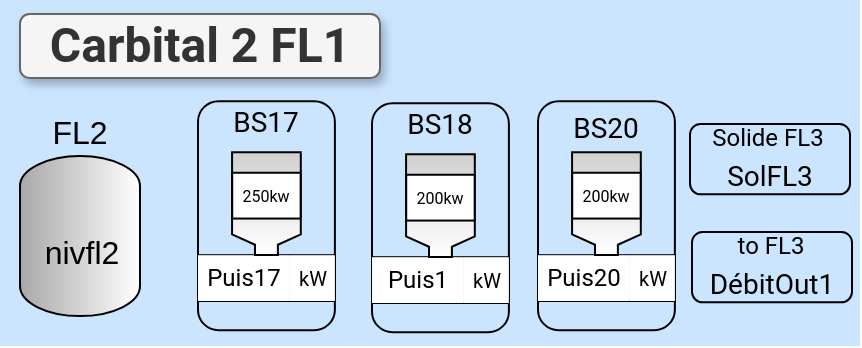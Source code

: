 <mxfile version="24.7.5">
  <diagram name="Page-1" id="UOwQIpR7T4vu_t6FznxB">
    <mxGraphModel dx="880" dy="468" grid="1" gridSize="10" guides="1" tooltips="1" connect="1" arrows="1" fold="1" page="1" pageScale="1" pageWidth="850" pageHeight="1100" math="0" shadow="0">
      <root>
        <mxCell id="0" />
        <mxCell id="1" parent="0" />
        <mxCell id="n-UdIjcbDTsLEZm3xPbp-1" value="" style="group" connectable="0" vertex="1" parent="1">
          <mxGeometry x="10" y="10" width="430" height="173" as="geometry" />
        </mxCell>
        <mxCell id="n-UdIjcbDTsLEZm3xPbp-2" value="" style="group;fillColor=#CCE5FF;strokeColor=none;container=0;fontFamily=roboto;fontSource=https%3A%2F%2Ffonts.googleapis.com%2Fcss%3Ffamily%3Droboto;strokeWidth=4;" connectable="0" vertex="1" parent="n-UdIjcbDTsLEZm3xPbp-1">
          <mxGeometry width="430" height="173" as="geometry" />
        </mxCell>
        <mxCell id="n-UdIjcbDTsLEZm3xPbp-3" value="" style="verticalLabelPosition=bottom;outlineConnect=0;align=center;dashed=0;html=1;verticalAlign=top;shape=mxgraph.pid2misc.column;columnType=common;fontSize=22;gradientColor=#A8A8A8;gradientDirection=west;fontColor=#1F497D;container=0;" vertex="1" parent="n-UdIjcbDTsLEZm3xPbp-1">
          <mxGeometry x="10" y="78.04" width="60" height="80" as="geometry" />
        </mxCell>
        <mxCell id="n-UdIjcbDTsLEZm3xPbp-4" value="FL2" style="text;html=1;strokeColor=none;fillColor=none;align=center;verticalAlign=middle;whiteSpace=wrap;rounded=0;fontSize=16;container=0;" vertex="1" parent="n-UdIjcbDTsLEZm3xPbp-1">
          <mxGeometry x="10" y="51.04" width="60" height="30" as="geometry" />
        </mxCell>
        <mxCell id="n-UdIjcbDTsLEZm3xPbp-5" value="nivfl2" style="text;html=1;strokeColor=none;fillColor=none;align=center;verticalAlign=middle;whiteSpace=wrap;rounded=0;fontSize=16;container=0;" vertex="1" parent="n-UdIjcbDTsLEZm3xPbp-1">
          <mxGeometry x="11" y="111.04" width="60" height="30" as="geometry" />
        </mxCell>
        <mxCell id="n-UdIjcbDTsLEZm3xPbp-6" value="" style="rounded=0;whiteSpace=wrap;html=1;fillColor=none;container=0;fontFamily=roboto;fontSource=https%3A%2F%2Ffonts.googleapis.com%2Fcss%3Ffamily%3Droboto;" vertex="1" parent="n-UdIjcbDTsLEZm3xPbp-1">
          <mxGeometry x="99.0" y="127.602" width="68.444" height="22.905" as="geometry" />
        </mxCell>
        <mxCell id="n-UdIjcbDTsLEZm3xPbp-7" value="" style="whiteSpace=wrap;html=1;fillColor=none;container=0;fontFamily=roboto;fontSource=https%3A%2F%2Ffonts.googleapis.com%2Fcss%3Ffamily%3Droboto;rounded=1;" vertex="1" parent="n-UdIjcbDTsLEZm3xPbp-1">
          <mxGeometry x="99.0" y="50.564" width="68.444" height="114.523" as="geometry" />
        </mxCell>
        <mxCell id="n-UdIjcbDTsLEZm3xPbp-8" value="BS17" style="text;html=1;strokeColor=none;fillColor=none;align=center;verticalAlign=middle;whiteSpace=wrap;rounded=0;container=0;fontSize=14;fontFamily=roboto;fontSource=https%3A%2F%2Ffonts.googleapis.com%2Fcss%3Ffamily%3Droboto;" vertex="1" parent="n-UdIjcbDTsLEZm3xPbp-1">
          <mxGeometry x="99.0" y="44" width="68.444" height="34.357" as="geometry" />
        </mxCell>
        <mxCell id="n-UdIjcbDTsLEZm3xPbp-9" value="kW" style="whiteSpace=wrap;html=1;strokeColor=none;fontSize=10;container=0;fontFamily=roboto;fontSource=https%3A%2F%2Ffonts.googleapis.com%2Fcss%3Ffamily%3Droboto;" vertex="1" parent="n-UdIjcbDTsLEZm3xPbp-1">
          <mxGeometry x="144.63" y="127.602" width="22.815" height="22.905" as="geometry" />
        </mxCell>
        <mxCell id="n-UdIjcbDTsLEZm3xPbp-10" value="Puis17" style="whiteSpace=wrap;html=1;strokeColor=none;container=0;fontFamily=roboto;fontSource=https%3A%2F%2Ffonts.googleapis.com%2Fcss%3Ffamily%3Droboto;" vertex="1" parent="n-UdIjcbDTsLEZm3xPbp-1">
          <mxGeometry x="99.0" y="127.602" width="45.63" height="22.905" as="geometry" />
        </mxCell>
        <mxCell id="n-UdIjcbDTsLEZm3xPbp-11" value="" style="shape=mxgraph.pid.shaping_machines.shaping_machine_(horizontal);html=1;pointerEvents=1;align=center;verticalLabelPosition=bottom;verticalAlign=top;dashed=0;gradientColor=#D0D0D0;gradientDirection=west;container=0;rotation=90;fontFamily=roboto;fontSource=https%3A%2F%2Ffonts.googleapis.com%2Fcss%3Ffamily%3Droboto;" vertex="1" parent="n-UdIjcbDTsLEZm3xPbp-1">
          <mxGeometry x="107.556" y="84.656" width="51.333" height="34.357" as="geometry" />
        </mxCell>
        <mxCell id="n-UdIjcbDTsLEZm3xPbp-12" value="250kw" style="whiteSpace=wrap;html=1;container=0;fontSize=8;fontFamily=roboto;fontSource=https%3A%2F%2Ffonts.googleapis.com%2Fcss%3Ffamily%3Droboto;" vertex="1" parent="n-UdIjcbDTsLEZm3xPbp-1">
          <mxGeometry x="116.111" y="86.373" width="34.222" height="22.905" as="geometry" />
        </mxCell>
        <mxCell id="n-UdIjcbDTsLEZm3xPbp-13" value="" style="rounded=0;whiteSpace=wrap;html=1;fillColor=none;container=0;fontFamily=roboto;fontSource=https%3A%2F%2Ffonts.googleapis.com%2Fcss%3Ffamily%3Droboto;" vertex="1" parent="n-UdIjcbDTsLEZm3xPbp-1">
          <mxGeometry x="186.0" y="128.602" width="68.444" height="22.905" as="geometry" />
        </mxCell>
        <mxCell id="n-UdIjcbDTsLEZm3xPbp-14" value="" style="whiteSpace=wrap;html=1;fillColor=none;container=0;fontFamily=roboto;fontSource=https%3A%2F%2Ffonts.googleapis.com%2Fcss%3Ffamily%3Droboto;rounded=1;" vertex="1" parent="n-UdIjcbDTsLEZm3xPbp-1">
          <mxGeometry x="186.0" y="51.564" width="68.444" height="114.523" as="geometry" />
        </mxCell>
        <mxCell id="n-UdIjcbDTsLEZm3xPbp-15" value="BS18" style="text;html=1;strokeColor=none;fillColor=none;align=center;verticalAlign=middle;whiteSpace=wrap;rounded=0;container=0;fontSize=14;fontFamily=roboto;fontSource=https%3A%2F%2Ffonts.googleapis.com%2Fcss%3Ffamily%3Droboto;" vertex="1" parent="n-UdIjcbDTsLEZm3xPbp-1">
          <mxGeometry x="186.0" y="45" width="68.444" height="34.357" as="geometry" />
        </mxCell>
        <mxCell id="n-UdIjcbDTsLEZm3xPbp-16" value="kW" style="whiteSpace=wrap;html=1;strokeColor=none;fontSize=10;container=0;fontFamily=roboto;fontSource=https%3A%2F%2Ffonts.googleapis.com%2Fcss%3Ffamily%3Droboto;" vertex="1" parent="n-UdIjcbDTsLEZm3xPbp-1">
          <mxGeometry x="231.63" y="128.602" width="22.815" height="22.905" as="geometry" />
        </mxCell>
        <mxCell id="n-UdIjcbDTsLEZm3xPbp-17" value="Puis1" style="whiteSpace=wrap;html=1;strokeColor=none;container=0;fontFamily=roboto;fontSource=https%3A%2F%2Ffonts.googleapis.com%2Fcss%3Ffamily%3Droboto;" vertex="1" parent="n-UdIjcbDTsLEZm3xPbp-1">
          <mxGeometry x="186.0" y="128.602" width="45.63" height="22.905" as="geometry" />
        </mxCell>
        <mxCell id="n-UdIjcbDTsLEZm3xPbp-18" value="" style="shape=mxgraph.pid.shaping_machines.shaping_machine_(horizontal);html=1;pointerEvents=1;align=center;verticalLabelPosition=bottom;verticalAlign=top;dashed=0;gradientColor=#D0D0D0;gradientDirection=west;container=0;rotation=90;fontFamily=roboto;fontSource=https%3A%2F%2Ffonts.googleapis.com%2Fcss%3Ffamily%3Droboto;" vertex="1" parent="n-UdIjcbDTsLEZm3xPbp-1">
          <mxGeometry x="194.556" y="85.656" width="51.333" height="34.357" as="geometry" />
        </mxCell>
        <mxCell id="n-UdIjcbDTsLEZm3xPbp-19" value="200kw" style="whiteSpace=wrap;html=1;container=0;fontSize=8;fontFamily=roboto;fontSource=https%3A%2F%2Ffonts.googleapis.com%2Fcss%3Ffamily%3Droboto;" vertex="1" parent="n-UdIjcbDTsLEZm3xPbp-1">
          <mxGeometry x="203.111" y="87.373" width="34.222" height="22.905" as="geometry" />
        </mxCell>
        <mxCell id="n-UdIjcbDTsLEZm3xPbp-20" value="" style="rounded=0;whiteSpace=wrap;html=1;fillColor=none;container=0;fontFamily=roboto;fontSource=https%3A%2F%2Ffonts.googleapis.com%2Fcss%3Ffamily%3Droboto;" vertex="1" parent="n-UdIjcbDTsLEZm3xPbp-1">
          <mxGeometry x="269.0" y="127.602" width="68.444" height="22.905" as="geometry" />
        </mxCell>
        <mxCell id="n-UdIjcbDTsLEZm3xPbp-21" value="" style="whiteSpace=wrap;html=1;fillColor=none;container=0;fontFamily=roboto;fontSource=https%3A%2F%2Ffonts.googleapis.com%2Fcss%3Ffamily%3Droboto;rounded=1;" vertex="1" parent="n-UdIjcbDTsLEZm3xPbp-1">
          <mxGeometry x="269.0" y="50.564" width="68.444" height="114.523" as="geometry" />
        </mxCell>
        <mxCell id="n-UdIjcbDTsLEZm3xPbp-22" value="BS20" style="text;html=1;strokeColor=none;fillColor=none;align=center;verticalAlign=middle;whiteSpace=wrap;rounded=0;container=0;fontSize=14;fontFamily=roboto;fontSource=https%3A%2F%2Ffonts.googleapis.com%2Fcss%3Ffamily%3Droboto;" vertex="1" parent="n-UdIjcbDTsLEZm3xPbp-1">
          <mxGeometry x="269" y="50" width="68.44" height="28.36" as="geometry" />
        </mxCell>
        <mxCell id="n-UdIjcbDTsLEZm3xPbp-23" value="kW" style="whiteSpace=wrap;html=1;strokeColor=none;fontSize=10;container=0;fontFamily=roboto;fontSource=https%3A%2F%2Ffonts.googleapis.com%2Fcss%3Ffamily%3Droboto;" vertex="1" parent="n-UdIjcbDTsLEZm3xPbp-1">
          <mxGeometry x="314.63" y="127.602" width="22.815" height="22.905" as="geometry" />
        </mxCell>
        <mxCell id="n-UdIjcbDTsLEZm3xPbp-24" value="Puis20" style="whiteSpace=wrap;html=1;strokeColor=none;container=0;fontFamily=roboto;fontSource=https%3A%2F%2Ffonts.googleapis.com%2Fcss%3Ffamily%3Droboto;" vertex="1" parent="n-UdIjcbDTsLEZm3xPbp-1">
          <mxGeometry x="269.0" y="127.602" width="45.63" height="22.905" as="geometry" />
        </mxCell>
        <mxCell id="n-UdIjcbDTsLEZm3xPbp-25" value="" style="shape=mxgraph.pid.shaping_machines.shaping_machine_(horizontal);html=1;pointerEvents=1;align=center;verticalLabelPosition=bottom;verticalAlign=top;dashed=0;gradientColor=#D0D0D0;gradientDirection=west;container=0;rotation=90;fontFamily=roboto;fontSource=https%3A%2F%2Ffonts.googleapis.com%2Fcss%3Ffamily%3Droboto;" vertex="1" parent="n-UdIjcbDTsLEZm3xPbp-1">
          <mxGeometry x="277.556" y="84.656" width="51.333" height="34.357" as="geometry" />
        </mxCell>
        <mxCell id="n-UdIjcbDTsLEZm3xPbp-26" value="200kw" style="whiteSpace=wrap;html=1;container=0;fontSize=8;fontFamily=roboto;fontSource=https%3A%2F%2Ffonts.googleapis.com%2Fcss%3Ffamily%3Droboto;" vertex="1" parent="n-UdIjcbDTsLEZm3xPbp-1">
          <mxGeometry x="286.111" y="86.373" width="34.222" height="22.905" as="geometry" />
        </mxCell>
        <mxCell id="n-UdIjcbDTsLEZm3xPbp-27" value="Carbital 2 FL1" style="text;html=1;strokeColor=#666666;fillColor=#f5f5f5;align=center;verticalAlign=middle;whiteSpace=wrap;rounded=1;fontSize=24;container=0;fontStyle=1;fontFamily=roboto;fontSource=https%3A%2F%2Ffonts.googleapis.com%2Fcss%3Ffamily%3Droboto;fontColor=#333333;shadow=1;" vertex="1" parent="n-UdIjcbDTsLEZm3xPbp-1">
          <mxGeometry x="10" y="7" width="180" height="32" as="geometry" />
        </mxCell>
        <mxCell id="n-UdIjcbDTsLEZm3xPbp-28" value="" style="group" vertex="1" connectable="0" parent="1">
          <mxGeometry x="356" y="122.98" width="80" height="38.17" as="geometry" />
        </mxCell>
        <mxCell id="n-UdIjcbDTsLEZm3xPbp-29" value="" style="whiteSpace=wrap;html=1;container=0;fillColor=none;fontFamily=roboto;fontSource=https%3A%2F%2Ffonts.googleapis.com%2Fcss%3Ffamily%3Droboto;rounded=1;" vertex="1" parent="n-UdIjcbDTsLEZm3xPbp-28">
          <mxGeometry y="3.024" width="80" height="35.146" as="geometry" />
        </mxCell>
        <mxCell id="n-UdIjcbDTsLEZm3xPbp-30" value="DébitOut1" style="rounded=0;whiteSpace=wrap;html=1;strokeColor=none;fillColor=none;container=0;fontFamily=roboto;fontSource=https%3A%2F%2Ffonts.googleapis.com%2Fcss%3Ffamily%3Droboto;fontSize=14;" vertex="1" parent="n-UdIjcbDTsLEZm3xPbp-28">
          <mxGeometry y="19.082" width="80" height="19.088" as="geometry" />
        </mxCell>
        <mxCell id="n-UdIjcbDTsLEZm3xPbp-31" value="to FL3" style="text;html=1;strokeColor=none;fillColor=none;align=center;verticalAlign=middle;whiteSpace=wrap;rounded=0;container=0;fontFamily=roboto;fontSource=https%3A%2F%2Ffonts.googleapis.com%2Fcss%3Ffamily%3Droboto;" vertex="1" parent="n-UdIjcbDTsLEZm3xPbp-28">
          <mxGeometry x="6.48" width="67.048" height="19.085" as="geometry" />
        </mxCell>
        <mxCell id="n-UdIjcbDTsLEZm3xPbp-32" value="" style="group" vertex="1" connectable="0" parent="1">
          <mxGeometry x="355" y="68.98" width="80" height="38.17" as="geometry" />
        </mxCell>
        <mxCell id="n-UdIjcbDTsLEZm3xPbp-33" value="" style="whiteSpace=wrap;html=1;container=0;fillColor=none;fontFamily=roboto;fontSource=https%3A%2F%2Ffonts.googleapis.com%2Fcss%3Ffamily%3Droboto;rounded=1;" vertex="1" parent="n-UdIjcbDTsLEZm3xPbp-32">
          <mxGeometry y="3.024" width="80" height="35.146" as="geometry" />
        </mxCell>
        <mxCell id="n-UdIjcbDTsLEZm3xPbp-34" value="SolFL3" style="rounded=0;whiteSpace=wrap;html=1;strokeColor=none;fillColor=none;container=0;fontFamily=roboto;fontSource=https%3A%2F%2Ffonts.googleapis.com%2Fcss%3Ffamily%3Droboto;fontSize=14;" vertex="1" parent="n-UdIjcbDTsLEZm3xPbp-32">
          <mxGeometry y="19.082" width="80" height="19.088" as="geometry" />
        </mxCell>
        <mxCell id="n-UdIjcbDTsLEZm3xPbp-35" value="Solide FL3" style="text;html=1;strokeColor=none;fillColor=none;align=center;verticalAlign=middle;whiteSpace=wrap;rounded=0;container=0;fontFamily=roboto;fontSource=https%3A%2F%2Ffonts.googleapis.com%2Fcss%3Ffamily%3Droboto;" vertex="1" parent="n-UdIjcbDTsLEZm3xPbp-32">
          <mxGeometry x="1.909" width="73.52" height="19.088" as="geometry" />
        </mxCell>
      </root>
    </mxGraphModel>
  </diagram>
</mxfile>

